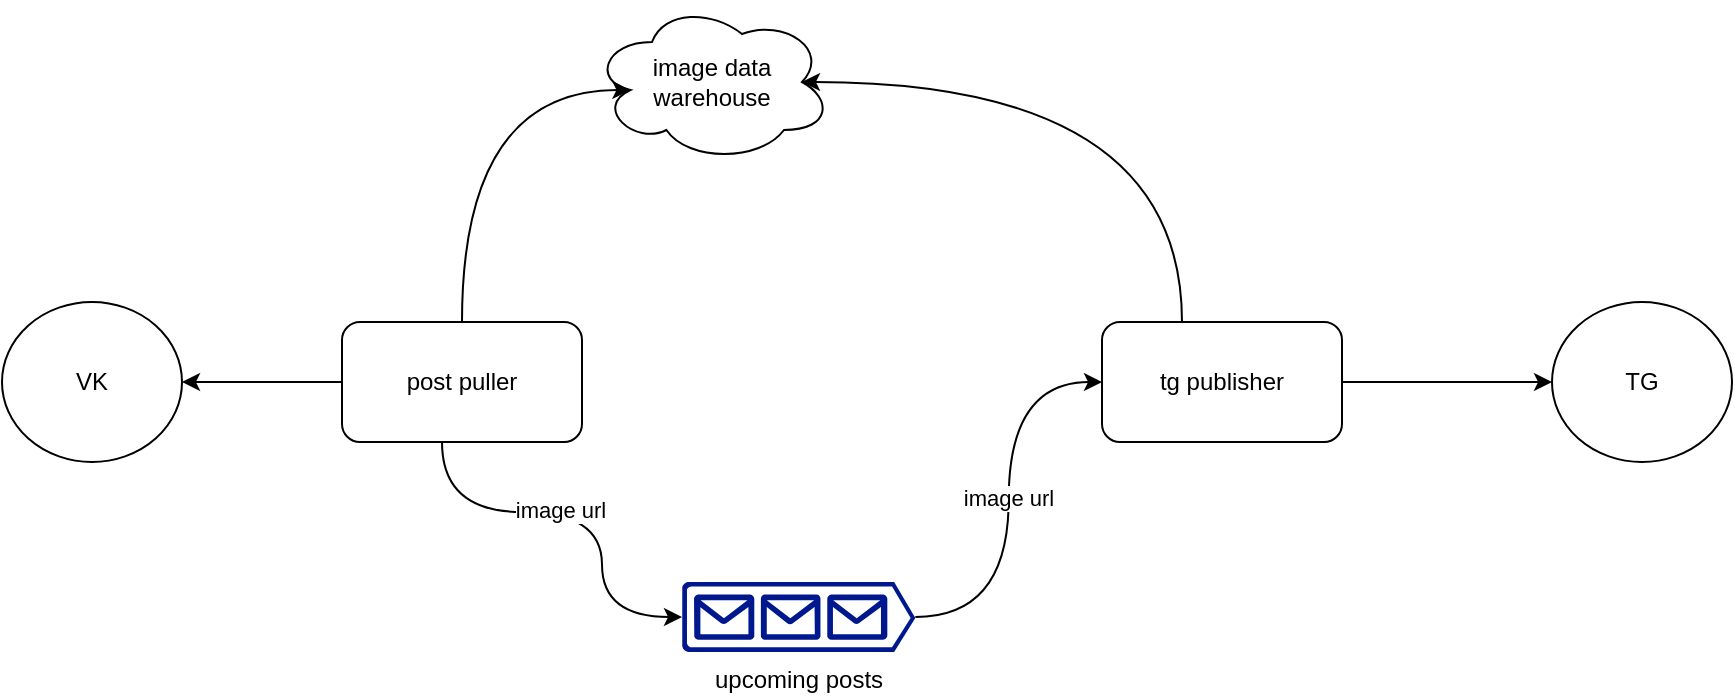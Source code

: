 <mxfile version="24.7.17">
  <diagram name="Страница — 1" id="srYx7cLr4ff75CCwV19l">
    <mxGraphModel dx="1156" dy="491" grid="1" gridSize="10" guides="1" tooltips="1" connect="1" arrows="1" fold="1" page="1" pageScale="1" pageWidth="1169" pageHeight="827" math="0" shadow="0">
      <root>
        <mxCell id="0" />
        <mxCell id="1" parent="0" />
        <mxCell id="-aS4hXE3X6MHYE7NE8yZ-1" value="VK" style="ellipse;whiteSpace=wrap;html=1;" vertex="1" parent="1">
          <mxGeometry x="110" y="290" width="90" height="80" as="geometry" />
        </mxCell>
        <mxCell id="-aS4hXE3X6MHYE7NE8yZ-2" value="TG" style="ellipse;whiteSpace=wrap;html=1;" vertex="1" parent="1">
          <mxGeometry x="885" y="290" width="90" height="80" as="geometry" />
        </mxCell>
        <mxCell id="-aS4hXE3X6MHYE7NE8yZ-3" value="image data warehouse" style="ellipse;shape=cloud;whiteSpace=wrap;html=1;" vertex="1" parent="1">
          <mxGeometry x="405" y="140" width="120" height="80" as="geometry" />
        </mxCell>
        <mxCell id="-aS4hXE3X6MHYE7NE8yZ-6" style="edgeStyle=orthogonalEdgeStyle;curved=1;rounded=0;orthogonalLoop=1;jettySize=auto;html=1;exitX=0;exitY=0.5;exitDx=0;exitDy=0;entryX=1;entryY=0.5;entryDx=0;entryDy=0;" edge="1" parent="1" source="-aS4hXE3X6MHYE7NE8yZ-4" target="-aS4hXE3X6MHYE7NE8yZ-1">
          <mxGeometry relative="1" as="geometry" />
        </mxCell>
        <mxCell id="-aS4hXE3X6MHYE7NE8yZ-4" value="post puller" style="rounded=1;whiteSpace=wrap;html=1;" vertex="1" parent="1">
          <mxGeometry x="280" y="300" width="120" height="60" as="geometry" />
        </mxCell>
        <mxCell id="-aS4hXE3X6MHYE7NE8yZ-11" style="edgeStyle=orthogonalEdgeStyle;curved=1;rounded=0;orthogonalLoop=1;jettySize=auto;html=1;entryX=0;entryY=0.5;entryDx=0;entryDy=0;" edge="1" parent="1" source="-aS4hXE3X6MHYE7NE8yZ-8" target="-aS4hXE3X6MHYE7NE8yZ-2">
          <mxGeometry relative="1" as="geometry" />
        </mxCell>
        <mxCell id="-aS4hXE3X6MHYE7NE8yZ-8" value="tg publisher" style="rounded=1;whiteSpace=wrap;html=1;" vertex="1" parent="1">
          <mxGeometry x="660" y="300" width="120" height="60" as="geometry" />
        </mxCell>
        <mxCell id="-aS4hXE3X6MHYE7NE8yZ-10" style="edgeStyle=orthogonalEdgeStyle;curved=1;rounded=0;orthogonalLoop=1;jettySize=auto;html=1;entryX=0.875;entryY=0.5;entryDx=0;entryDy=0;entryPerimeter=0;" edge="1" parent="1" source="-aS4hXE3X6MHYE7NE8yZ-8" target="-aS4hXE3X6MHYE7NE8yZ-3">
          <mxGeometry relative="1" as="geometry">
            <Array as="points">
              <mxPoint x="700" y="180" />
            </Array>
          </mxGeometry>
        </mxCell>
        <mxCell id="-aS4hXE3X6MHYE7NE8yZ-12" style="edgeStyle=orthogonalEdgeStyle;curved=1;rounded=0;orthogonalLoop=1;jettySize=auto;html=1;entryX=0.16;entryY=0.55;entryDx=0;entryDy=0;entryPerimeter=0;" edge="1" parent="1" source="-aS4hXE3X6MHYE7NE8yZ-4" target="-aS4hXE3X6MHYE7NE8yZ-3">
          <mxGeometry relative="1" as="geometry">
            <Array as="points">
              <mxPoint x="340" y="184" />
            </Array>
          </mxGeometry>
        </mxCell>
        <mxCell id="-aS4hXE3X6MHYE7NE8yZ-16" style="edgeStyle=orthogonalEdgeStyle;curved=1;rounded=0;orthogonalLoop=1;jettySize=auto;html=1;entryX=0;entryY=0.5;entryDx=0;entryDy=0;" edge="1" parent="1" source="-aS4hXE3X6MHYE7NE8yZ-13" target="-aS4hXE3X6MHYE7NE8yZ-8">
          <mxGeometry relative="1" as="geometry" />
        </mxCell>
        <mxCell id="-aS4hXE3X6MHYE7NE8yZ-19" value="image url" style="edgeLabel;html=1;align=center;verticalAlign=middle;resizable=0;points=[];" vertex="1" connectable="0" parent="-aS4hXE3X6MHYE7NE8yZ-16">
          <mxGeometry x="0.007" y="1" relative="1" as="geometry">
            <mxPoint as="offset" />
          </mxGeometry>
        </mxCell>
        <mxCell id="-aS4hXE3X6MHYE7NE8yZ-13" value="upcoming posts" style="sketch=0;aspect=fixed;pointerEvents=1;shadow=0;dashed=0;html=1;strokeColor=none;labelPosition=center;verticalLabelPosition=bottom;verticalAlign=top;align=center;fillColor=#00188D;shape=mxgraph.azure.queue_generic" vertex="1" parent="1">
          <mxGeometry x="450" y="430" width="116.67" height="35" as="geometry" />
        </mxCell>
        <mxCell id="-aS4hXE3X6MHYE7NE8yZ-17" style="edgeStyle=orthogonalEdgeStyle;curved=1;rounded=0;orthogonalLoop=1;jettySize=auto;html=1;entryX=0;entryY=0.5;entryDx=0;entryDy=0;entryPerimeter=0;" edge="1" parent="1" source="-aS4hXE3X6MHYE7NE8yZ-4" target="-aS4hXE3X6MHYE7NE8yZ-13">
          <mxGeometry relative="1" as="geometry">
            <Array as="points">
              <mxPoint x="330" y="395" />
              <mxPoint x="410" y="395" />
              <mxPoint x="410" y="447" />
            </Array>
          </mxGeometry>
        </mxCell>
        <mxCell id="-aS4hXE3X6MHYE7NE8yZ-18" value="image url" style="edgeLabel;html=1;align=center;verticalAlign=middle;resizable=0;points=[];" vertex="1" connectable="0" parent="-aS4hXE3X6MHYE7NE8yZ-17">
          <mxGeometry x="-0.094" y="1" relative="1" as="geometry">
            <mxPoint as="offset" />
          </mxGeometry>
        </mxCell>
      </root>
    </mxGraphModel>
  </diagram>
</mxfile>

